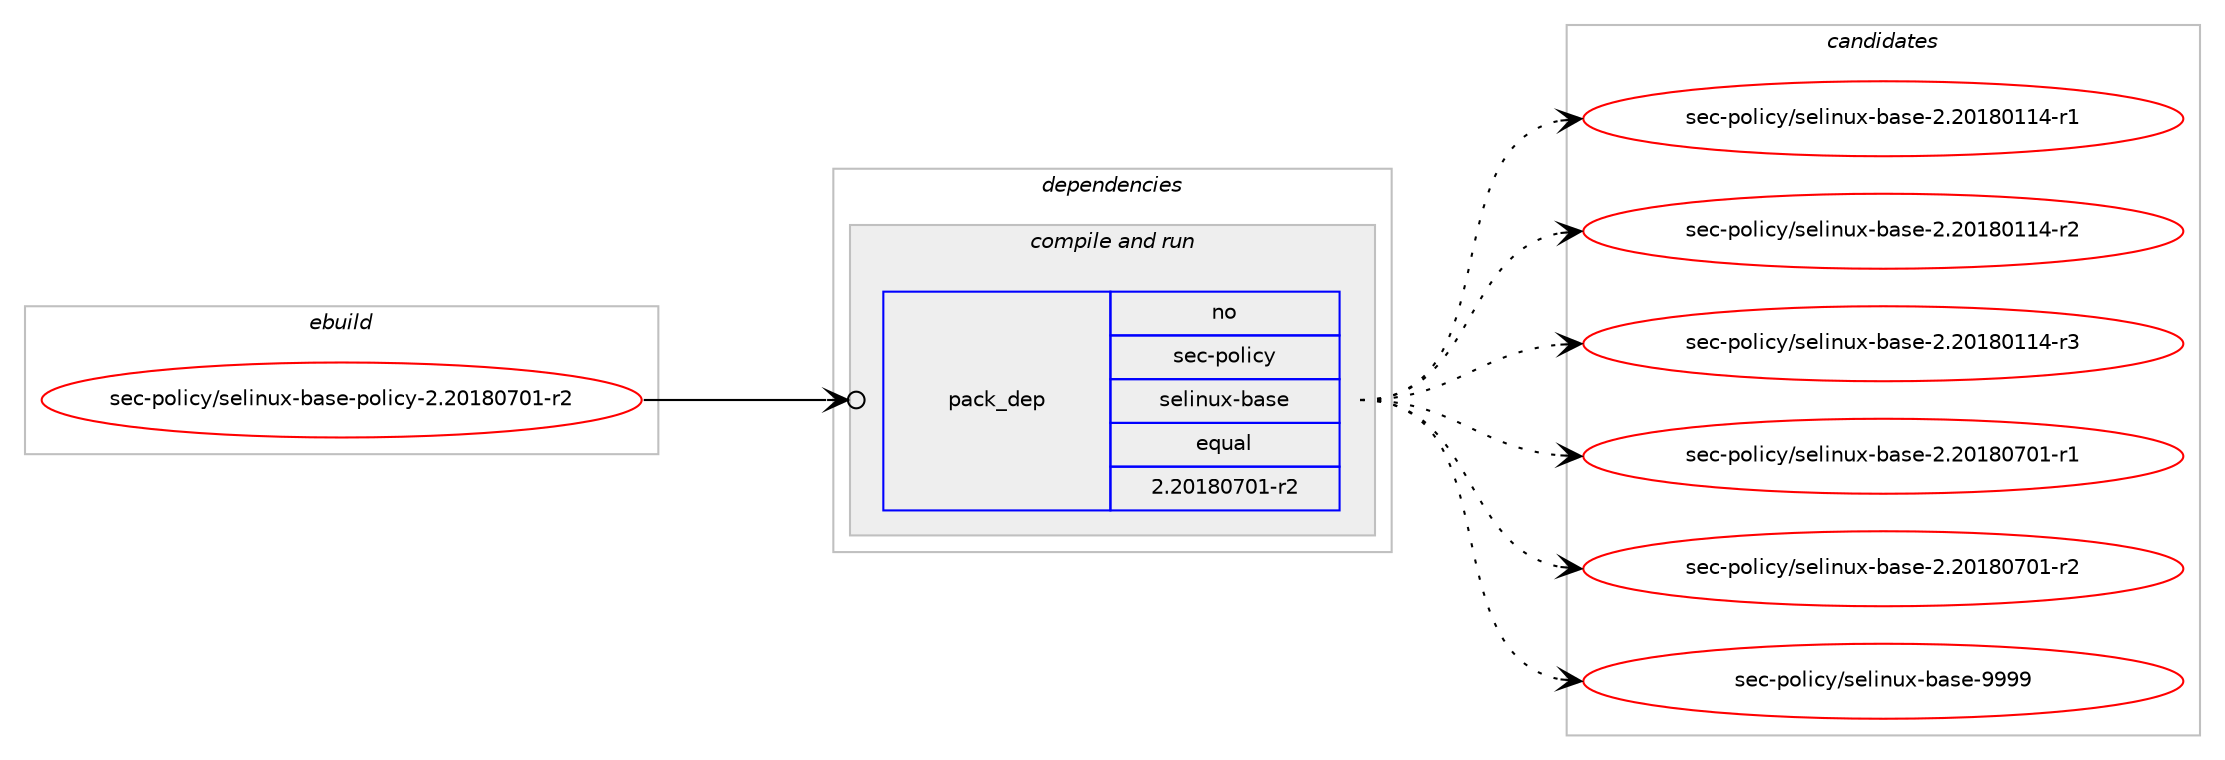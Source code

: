 digraph prolog {

# *************
# Graph options
# *************

newrank=true;
concentrate=true;
compound=true;
graph [rankdir=LR,fontname=Helvetica,fontsize=10,ranksep=1.5];#, ranksep=2.5, nodesep=0.2];
edge  [arrowhead=vee];
node  [fontname=Helvetica,fontsize=10];

# **********
# The ebuild
# **********

subgraph cluster_leftcol {
color=gray;
rank=same;
label=<<i>ebuild</i>>;
id [label="sec-policy/selinux-base-policy-2.20180701-r2", color=red, width=4, href="../sec-policy/selinux-base-policy-2.20180701-r2.svg"];
}

# ****************
# The dependencies
# ****************

subgraph cluster_midcol {
color=gray;
label=<<i>dependencies</i>>;
subgraph cluster_compile {
fillcolor="#eeeeee";
style=filled;
label=<<i>compile</i>>;
}
subgraph cluster_compileandrun {
fillcolor="#eeeeee";
style=filled;
label=<<i>compile and run</i>>;
subgraph pack2431 {
dependency2885 [label=<<TABLE BORDER="0" CELLBORDER="1" CELLSPACING="0" CELLPADDING="4" WIDTH="220"><TR><TD ROWSPAN="6" CELLPADDING="30">pack_dep</TD></TR><TR><TD WIDTH="110">no</TD></TR><TR><TD>sec-policy</TD></TR><TR><TD>selinux-base</TD></TR><TR><TD>equal</TD></TR><TR><TD>2.20180701-r2</TD></TR></TABLE>>, shape=none, color=blue];
}
id:e -> dependency2885:w [weight=20,style="solid",arrowhead="odotvee"];
}
subgraph cluster_run {
fillcolor="#eeeeee";
style=filled;
label=<<i>run</i>>;
}
}

# **************
# The candidates
# **************

subgraph cluster_choices {
rank=same;
color=gray;
label=<<i>candidates</i>>;

subgraph choice2431 {
color=black;
nodesep=1;
choice1151019945112111108105991214711510110810511011712045989711510145504650484956484949524511449 [label="sec-policy/selinux-base-2.20180114-r1", color=red, width=4,href="../sec-policy/selinux-base-2.20180114-r1.svg"];
choice1151019945112111108105991214711510110810511011712045989711510145504650484956484949524511450 [label="sec-policy/selinux-base-2.20180114-r2", color=red, width=4,href="../sec-policy/selinux-base-2.20180114-r2.svg"];
choice1151019945112111108105991214711510110810511011712045989711510145504650484956484949524511451 [label="sec-policy/selinux-base-2.20180114-r3", color=red, width=4,href="../sec-policy/selinux-base-2.20180114-r3.svg"];
choice1151019945112111108105991214711510110810511011712045989711510145504650484956485548494511449 [label="sec-policy/selinux-base-2.20180701-r1", color=red, width=4,href="../sec-policy/selinux-base-2.20180701-r1.svg"];
choice1151019945112111108105991214711510110810511011712045989711510145504650484956485548494511450 [label="sec-policy/selinux-base-2.20180701-r2", color=red, width=4,href="../sec-policy/selinux-base-2.20180701-r2.svg"];
choice115101994511211110810599121471151011081051101171204598971151014557575757 [label="sec-policy/selinux-base-9999", color=red, width=4,href="../sec-policy/selinux-base-9999.svg"];
dependency2885:e -> choice1151019945112111108105991214711510110810511011712045989711510145504650484956484949524511449:w [style=dotted,weight="100"];
dependency2885:e -> choice1151019945112111108105991214711510110810511011712045989711510145504650484956484949524511450:w [style=dotted,weight="100"];
dependency2885:e -> choice1151019945112111108105991214711510110810511011712045989711510145504650484956484949524511451:w [style=dotted,weight="100"];
dependency2885:e -> choice1151019945112111108105991214711510110810511011712045989711510145504650484956485548494511449:w [style=dotted,weight="100"];
dependency2885:e -> choice1151019945112111108105991214711510110810511011712045989711510145504650484956485548494511450:w [style=dotted,weight="100"];
dependency2885:e -> choice115101994511211110810599121471151011081051101171204598971151014557575757:w [style=dotted,weight="100"];
}
}

}
